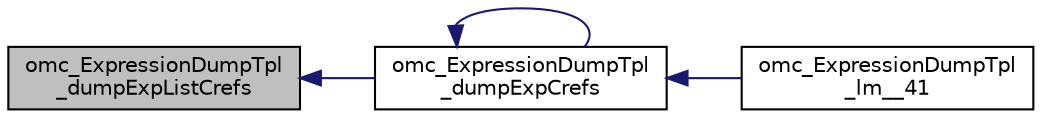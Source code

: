 digraph "omc_ExpressionDumpTpl_dumpExpListCrefs"
{
  edge [fontname="Helvetica",fontsize="10",labelfontname="Helvetica",labelfontsize="10"];
  node [fontname="Helvetica",fontsize="10",shape=record];
  rankdir="LR";
  Node30043 [label="omc_ExpressionDumpTpl\l_dumpExpListCrefs",height=0.2,width=0.4,color="black", fillcolor="grey75", style="filled", fontcolor="black"];
  Node30043 -> Node30044 [dir="back",color="midnightblue",fontsize="10",style="solid",fontname="Helvetica"];
  Node30044 [label="omc_ExpressionDumpTpl\l_dumpExpCrefs",height=0.2,width=0.4,color="black", fillcolor="white", style="filled",URL="$d7/ddf/_expression_dump_tpl_8h.html#adee13dd599a1e4f8b72159ded96624eb"];
  Node30044 -> Node30044 [dir="back",color="midnightblue",fontsize="10",style="solid",fontname="Helvetica"];
  Node30044 -> Node30045 [dir="back",color="midnightblue",fontsize="10",style="solid",fontname="Helvetica"];
  Node30045 [label="omc_ExpressionDumpTpl\l_lm__41",height=0.2,width=0.4,color="black", fillcolor="white", style="filled",URL="$d3/d40/_expression_dump_tpl_8c.html#af6bb5d74ee145c22478df449d04aca1d"];
}
